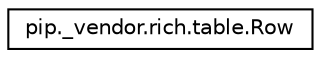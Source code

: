digraph "Graphical Class Hierarchy"
{
 // LATEX_PDF_SIZE
  edge [fontname="Helvetica",fontsize="10",labelfontname="Helvetica",labelfontsize="10"];
  node [fontname="Helvetica",fontsize="10",shape=record];
  rankdir="LR";
  Node0 [label="pip._vendor.rich.table.Row",height=0.2,width=0.4,color="black", fillcolor="white", style="filled",URL="$classpip_1_1__vendor_1_1rich_1_1table_1_1Row.html",tooltip=" "];
}
